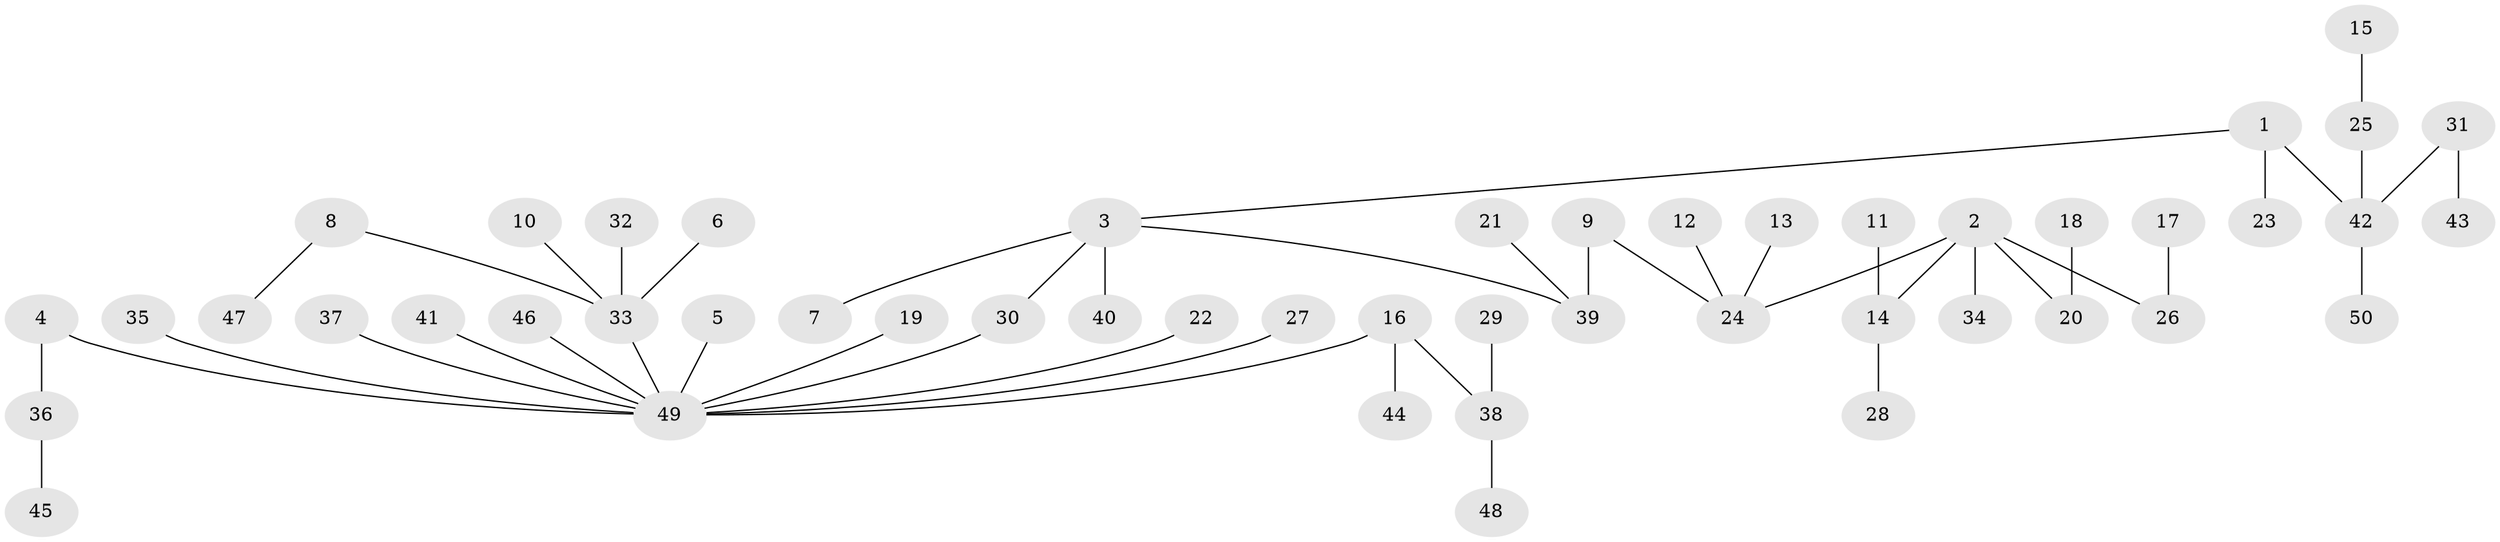 // original degree distribution, {9: 0.010101010101010102, 4: 0.050505050505050504, 5: 0.06060606060606061, 7: 0.010101010101010102, 3: 0.10101010101010101, 2: 0.24242424242424243, 1: 0.5252525252525253}
// Generated by graph-tools (version 1.1) at 2025/50/03/09/25 03:50:22]
// undirected, 50 vertices, 49 edges
graph export_dot {
graph [start="1"]
  node [color=gray90,style=filled];
  1;
  2;
  3;
  4;
  5;
  6;
  7;
  8;
  9;
  10;
  11;
  12;
  13;
  14;
  15;
  16;
  17;
  18;
  19;
  20;
  21;
  22;
  23;
  24;
  25;
  26;
  27;
  28;
  29;
  30;
  31;
  32;
  33;
  34;
  35;
  36;
  37;
  38;
  39;
  40;
  41;
  42;
  43;
  44;
  45;
  46;
  47;
  48;
  49;
  50;
  1 -- 3 [weight=1.0];
  1 -- 23 [weight=1.0];
  1 -- 42 [weight=1.0];
  2 -- 14 [weight=1.0];
  2 -- 20 [weight=1.0];
  2 -- 24 [weight=1.0];
  2 -- 26 [weight=1.0];
  2 -- 34 [weight=1.0];
  3 -- 7 [weight=1.0];
  3 -- 30 [weight=1.0];
  3 -- 39 [weight=1.0];
  3 -- 40 [weight=1.0];
  4 -- 36 [weight=1.0];
  4 -- 49 [weight=1.0];
  5 -- 49 [weight=1.0];
  6 -- 33 [weight=1.0];
  8 -- 33 [weight=1.0];
  8 -- 47 [weight=1.0];
  9 -- 24 [weight=1.0];
  9 -- 39 [weight=1.0];
  10 -- 33 [weight=1.0];
  11 -- 14 [weight=1.0];
  12 -- 24 [weight=1.0];
  13 -- 24 [weight=1.0];
  14 -- 28 [weight=1.0];
  15 -- 25 [weight=1.0];
  16 -- 38 [weight=1.0];
  16 -- 44 [weight=1.0];
  16 -- 49 [weight=1.0];
  17 -- 26 [weight=1.0];
  18 -- 20 [weight=1.0];
  19 -- 49 [weight=1.0];
  21 -- 39 [weight=1.0];
  22 -- 49 [weight=1.0];
  25 -- 42 [weight=1.0];
  27 -- 49 [weight=1.0];
  29 -- 38 [weight=1.0];
  30 -- 49 [weight=1.0];
  31 -- 42 [weight=1.0];
  31 -- 43 [weight=1.0];
  32 -- 33 [weight=1.0];
  33 -- 49 [weight=1.0];
  35 -- 49 [weight=1.0];
  36 -- 45 [weight=1.0];
  37 -- 49 [weight=1.0];
  38 -- 48 [weight=1.0];
  41 -- 49 [weight=1.0];
  42 -- 50 [weight=1.0];
  46 -- 49 [weight=1.0];
}
